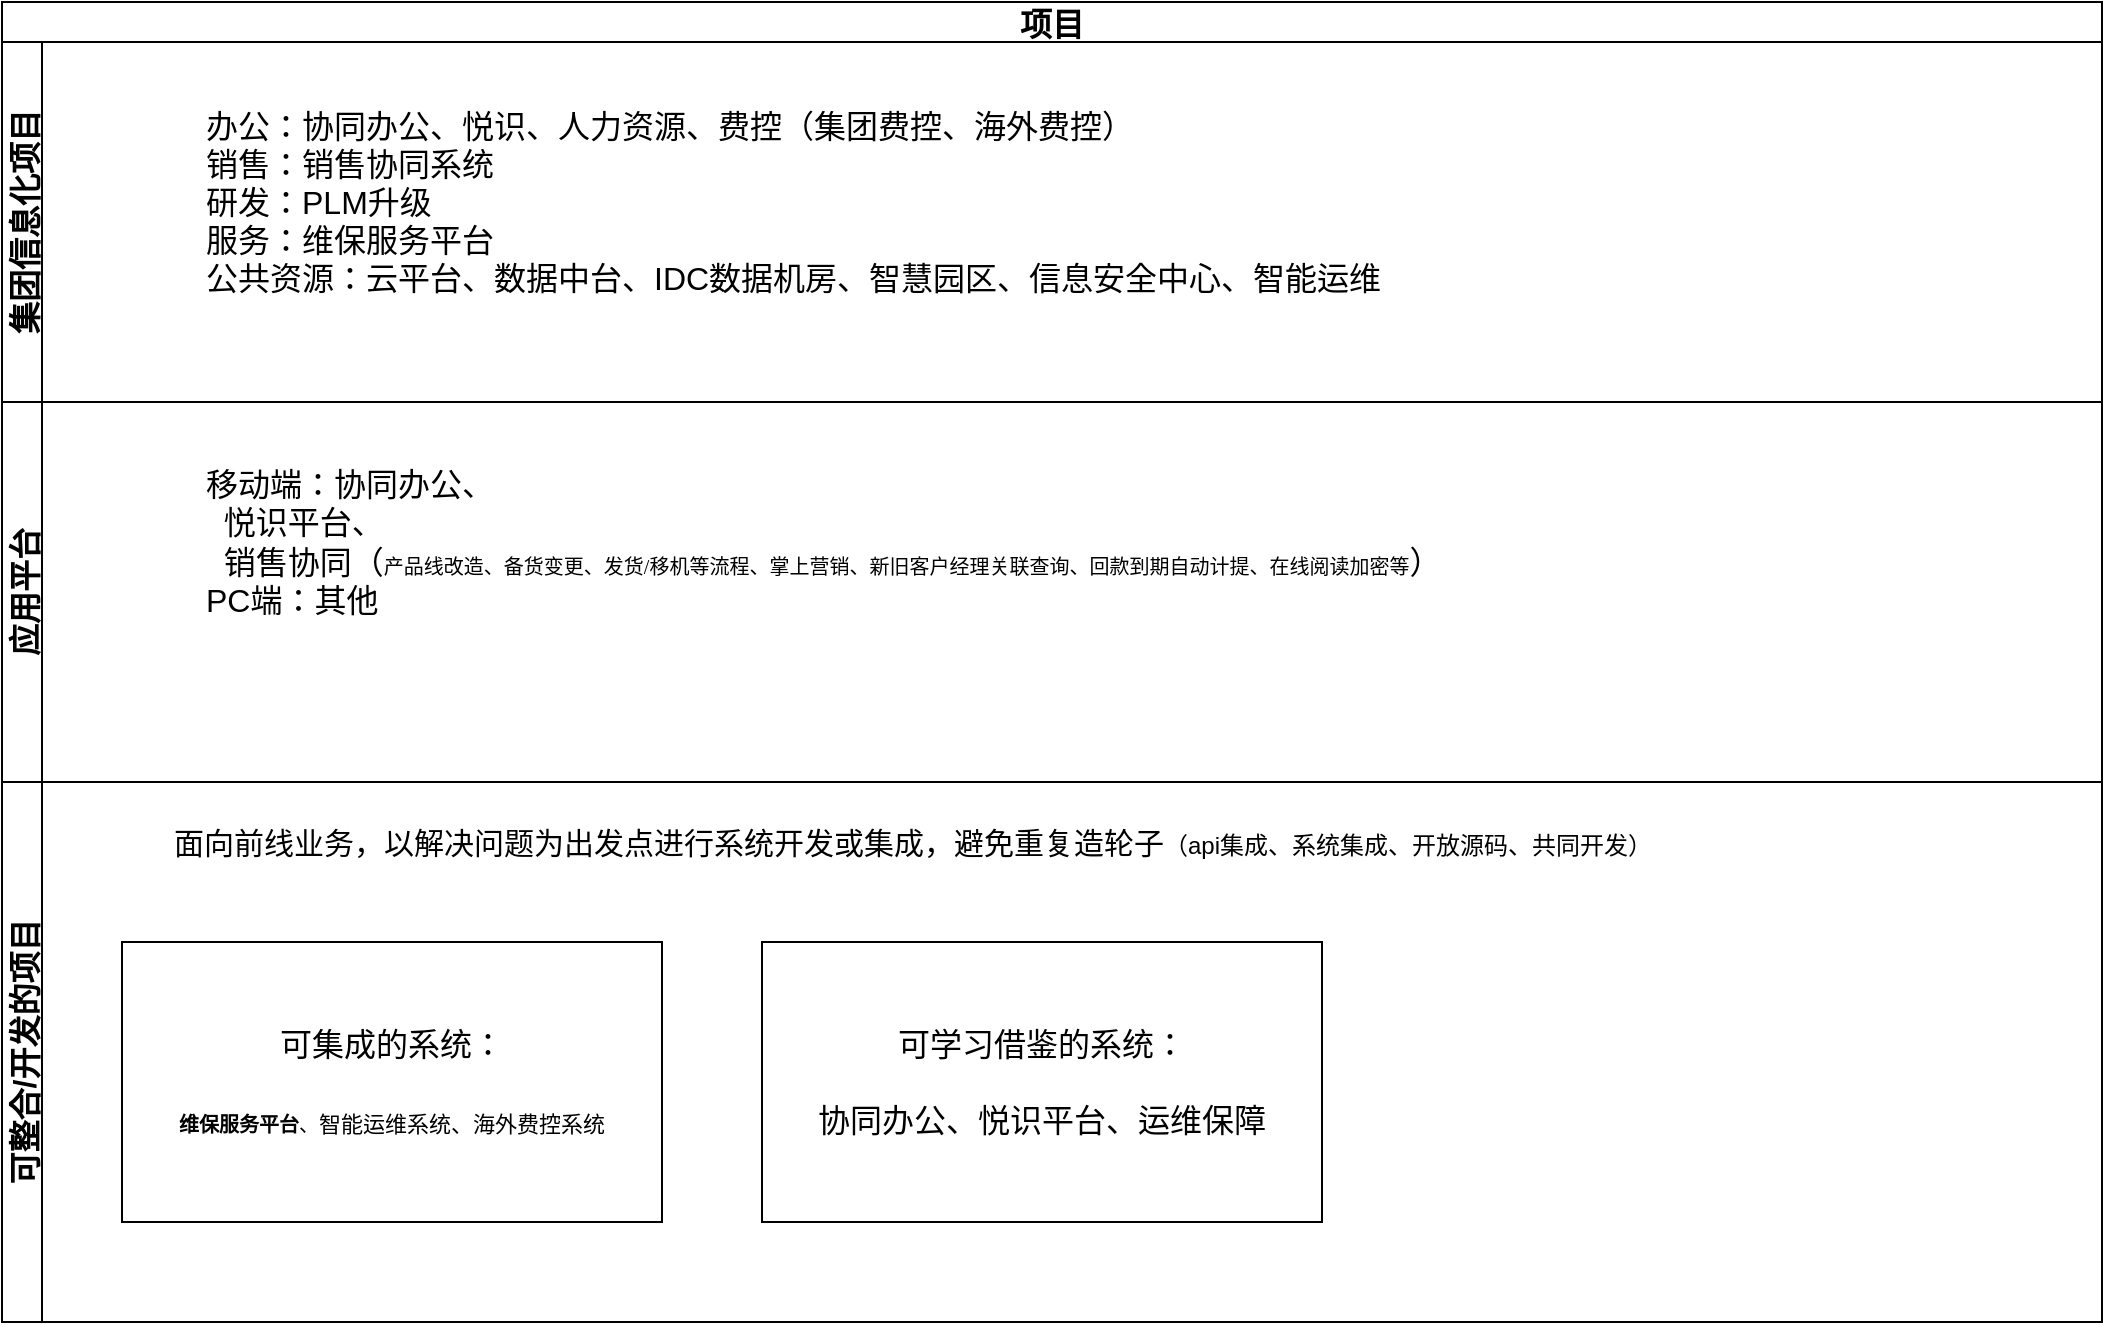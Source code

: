 <mxfile version="16.1.0" type="github" pages="3">
  <diagram id="ovlF77_hRMfbSDNI52pf" name="项目总览">
    <mxGraphModel dx="946" dy="623" grid="1" gridSize="10" guides="1" tooltips="1" connect="1" arrows="1" fold="1" page="1" pageScale="1" pageWidth="827" pageHeight="1169" math="0" shadow="0">
      <root>
        <mxCell id="0" />
        <mxCell id="1" parent="0" />
        <mxCell id="uWVjtR3cfbaLWsZWV4nT-2" value="项目" style="swimlane;childLayout=stackLayout;resizeParent=1;resizeParentMax=0;horizontal=1;startSize=20;horizontalStack=0;fontSize=16;" vertex="1" parent="1">
          <mxGeometry x="20" y="110" width="1050" height="660" as="geometry" />
        </mxCell>
        <mxCell id="uWVjtR3cfbaLWsZWV4nT-3" value="集团信息化项目" style="swimlane;startSize=20;horizontal=0;fontSize=16;" vertex="1" parent="uWVjtR3cfbaLWsZWV4nT-2">
          <mxGeometry y="20" width="1050" height="180" as="geometry" />
        </mxCell>
        <mxCell id="uWVjtR3cfbaLWsZWV4nT-6" value="&lt;span&gt;办公：协同办公、悦识、人力资源、费控（集团费控、海外费控）&lt;br&gt;销售：销售协同系统&lt;br&gt;研发：PLM升级&lt;br&gt;服务：维保服务平台&lt;br&gt;公共资源：云平台、数据中台、IDC数据机房、智慧园区、信息安全中心、智能运维&lt;/span&gt;" style="text;html=1;align=left;verticalAlign=middle;resizable=0;points=[];autosize=1;strokeColor=none;fillColor=none;fontSize=16;" vertex="1" parent="uWVjtR3cfbaLWsZWV4nT-3">
          <mxGeometry x="100" y="30" width="600" height="100" as="geometry" />
        </mxCell>
        <mxCell id="uWVjtR3cfbaLWsZWV4nT-4" value="应用平台" style="swimlane;startSize=20;horizontal=0;fontSize=16;" vertex="1" parent="uWVjtR3cfbaLWsZWV4nT-2">
          <mxGeometry y="200" width="1050" height="190" as="geometry" />
        </mxCell>
        <mxCell id="uWVjtR3cfbaLWsZWV4nT-7" value="移动端：协同办公、&lt;br&gt;&lt;span style=&quot;white-space: pre&quot;&gt;	&lt;/span&gt;&lt;span style=&quot;white-space: pre&quot;&gt;	&lt;/span&gt;悦识平台、&lt;br&gt;&lt;span style=&quot;white-space: pre&quot;&gt;	&lt;/span&gt;&lt;span style=&quot;white-space: pre&quot;&gt;	&lt;/span&gt;销售协同（&lt;span class=&quot;s1&quot; style=&quot;font-family: &amp;#34;songti sc&amp;#34; ; font-size: 10px&quot;&gt;产品线改造、备货变更、发货&lt;/span&gt;&lt;span class=&quot;s2&quot; style=&quot;font-size: 10px ; font-stretch: normal ; line-height: normal ; font-family: &amp;#34;times&amp;#34;&quot;&gt;/&lt;/span&gt;&lt;span class=&quot;s1&quot; style=&quot;font-family: &amp;#34;songti sc&amp;#34; ; font-size: 10px&quot;&gt;移机等流程、掌上营销、新旧客户经理关联查询、回款到期自动计提、在线阅读加密等&lt;/span&gt;&lt;span&gt;）&lt;/span&gt;&lt;br&gt;PC端：其他" style="text;html=1;align=left;verticalAlign=middle;resizable=0;points=[];autosize=1;strokeColor=none;fillColor=none;fontSize=16;" vertex="1" parent="uWVjtR3cfbaLWsZWV4nT-4">
          <mxGeometry x="100" y="30" width="800" height="80" as="geometry" />
        </mxCell>
        <mxCell id="uWVjtR3cfbaLWsZWV4nT-5" value="可整合/开发的项目" style="swimlane;startSize=20;horizontal=0;fontSize=16;" vertex="1" parent="uWVjtR3cfbaLWsZWV4nT-2">
          <mxGeometry y="390" width="1050" height="270" as="geometry" />
        </mxCell>
        <mxCell id="uWVjtR3cfbaLWsZWV4nT-8" value="可集成的系统：&lt;br&gt;&lt;br&gt;&lt;div style=&quot;text-align: left&quot;&gt;&lt;span style=&quot;font-family: &amp;#34;songti sc&amp;#34; ; font-size: 10px ; text-align: center&quot;&gt;&lt;b&gt;维保服务平台&lt;/b&gt;、&lt;/span&gt;&lt;font style=&quot;font-size: 11px&quot;&gt;智能运维系统、海外费控系统&lt;/font&gt;&lt;/div&gt;" style="whiteSpace=wrap;html=1;fontSize=16;" vertex="1" parent="uWVjtR3cfbaLWsZWV4nT-5">
          <mxGeometry x="60" y="80" width="270" height="140" as="geometry" />
        </mxCell>
        <mxCell id="uWVjtR3cfbaLWsZWV4nT-9" value="可学习借鉴的系统：&lt;br&gt;&lt;br&gt;协同办公、悦识平台、运维保障" style="whiteSpace=wrap;html=1;fontSize=16;" vertex="1" parent="uWVjtR3cfbaLWsZWV4nT-5">
          <mxGeometry x="380" y="80" width="280" height="140" as="geometry" />
        </mxCell>
        <mxCell id="uWVjtR3cfbaLWsZWV4nT-10" value="&lt;font style=&quot;font-size: 15px&quot;&gt;面向前线业务，以解决问题为出发点进行系统开发或集成，避免重复造轮子&lt;/font&gt;&lt;font style=&quot;font-size: 12px&quot;&gt;（api集成、系统集成、开放源码、共同开发）&lt;/font&gt;" style="text;html=1;align=center;verticalAlign=middle;resizable=0;points=[];autosize=1;strokeColor=none;fillColor=none;fontSize=11;" vertex="1" parent="uWVjtR3cfbaLWsZWV4nT-5">
          <mxGeometry x="80" y="20" width="750" height="20" as="geometry" />
        </mxCell>
      </root>
    </mxGraphModel>
  </diagram>
  <diagram id="QKRB9EGg9Ny-S-Dyz9jg" name="系统架构">
    <mxGraphModel dx="946" dy="623" grid="1" gridSize="10" guides="1" tooltips="1" connect="1" arrows="1" fold="1" page="1" pageScale="1" pageWidth="827" pageHeight="1169" math="0" shadow="0">
      <root>
        <mxCell id="ckFCh61NBwqi2HQQJoEM-0" />
        <mxCell id="ckFCh61NBwqi2HQQJoEM-1" parent="ckFCh61NBwqi2HQQJoEM-0" />
        <mxCell id="ckFCh61NBwqi2HQQJoEM-2" value="海外IT系统建设" style="swimlane;childLayout=stackLayout;resizeParent=1;resizeParentMax=0;horizontal=1;startSize=20;horizontalStack=0;rounded=1;shadow=0;glass=0;sketch=0;fontSize=13;fillColor=default;gradientColor=none;" vertex="1" parent="ckFCh61NBwqi2HQQJoEM-1">
          <mxGeometry x="40" y="40" width="700" height="380" as="geometry" />
        </mxCell>
        <mxCell id="ckFCh61NBwqi2HQQJoEM-3" value="一线服务层" style="swimlane;startSize=20;horizontal=0;rounded=1;shadow=0;glass=0;sketch=0;fontSize=13;fillColor=default;gradientColor=none;" vertex="1" parent="ckFCh61NBwqi2HQQJoEM-2">
          <mxGeometry y="20" width="700" height="120" as="geometry" />
        </mxCell>
        <mxCell id="heKzq47KkLRzWTV1FwB8-0" value="iService平台支持" style="rounded=1;whiteSpace=wrap;html=1;shadow=0;glass=0;sketch=0;fontSize=12;fillColor=default;gradientColor=none;" vertex="1" parent="ckFCh61NBwqi2HQQJoEM-3">
          <mxGeometry x="40" y="29" width="200" height="60" as="geometry" />
        </mxCell>
        <mxCell id="heKzq47KkLRzWTV1FwB8-1" value="&lt;font style=&quot;font-size: 13px&quot;&gt;技术服务支持&lt;/font&gt;" style="rounded=1;whiteSpace=wrap;html=1;shadow=0;glass=0;sketch=0;fontSize=17;fillColor=default;gradientColor=none;" vertex="1" parent="ckFCh61NBwqi2HQQJoEM-3">
          <mxGeometry x="270" y="29" width="230" height="60" as="geometry" />
        </mxCell>
        <mxCell id="heKzq47KkLRzWTV1FwB8-2" value="&lt;span style=&quot;font-size: 13px&quot;&gt;培训支持&lt;/span&gt;" style="rounded=1;whiteSpace=wrap;html=1;shadow=0;glass=0;sketch=0;fontSize=17;fillColor=default;gradientColor=none;" vertex="1" parent="ckFCh61NBwqi2HQQJoEM-3">
          <mxGeometry x="530" y="29" width="150" height="60" as="geometry" />
        </mxCell>
        <mxCell id="ckFCh61NBwqi2HQQJoEM-4" value="内部管理层" style="swimlane;startSize=20;horizontal=0;rounded=1;shadow=0;glass=0;sketch=0;fontSize=13;fillColor=default;gradientColor=none;" vertex="1" parent="ckFCh61NBwqi2HQQJoEM-2">
          <mxGeometry y="140" width="700" height="120" as="geometry">
            <mxRectangle y="140" width="700" height="20" as="alternateBounds" />
          </mxGeometry>
        </mxCell>
        <mxCell id="7Zp8z2BQOZKhBmL0WQk0-0" value="人力资源" style="rounded=1;whiteSpace=wrap;html=1;shadow=0;glass=0;sketch=0;fontSize=12;fillColor=default;gradientColor=none;" vertex="1" parent="ckFCh61NBwqi2HQQJoEM-4">
          <mxGeometry x="50" y="30" width="130" height="60" as="geometry" />
        </mxCell>
        <mxCell id="7Zp8z2BQOZKhBmL0WQk0-1" value="oa办公" style="rounded=1;whiteSpace=wrap;html=1;shadow=0;glass=0;sketch=0;fontSize=12;fillColor=default;gradientColor=none;" vertex="1" parent="ckFCh61NBwqi2HQQJoEM-4">
          <mxGeometry x="230" y="30" width="120" height="60" as="geometry" />
        </mxCell>
        <mxCell id="7Zp8z2BQOZKhBmL0WQk0-2" value="订单系统" style="rounded=1;whiteSpace=wrap;html=1;shadow=0;glass=0;sketch=0;fontSize=12;fillColor=default;gradientColor=none;" vertex="1" parent="ckFCh61NBwqi2HQQJoEM-4">
          <mxGeometry x="400" y="30" width="120" height="60" as="geometry" />
        </mxCell>
        <mxCell id="7Zp8z2BQOZKhBmL0WQk0-3" value="crm系统" style="rounded=1;whiteSpace=wrap;html=1;shadow=0;glass=0;sketch=0;fontSize=12;fillColor=default;gradientColor=none;" vertex="1" parent="ckFCh61NBwqi2HQQJoEM-4">
          <mxGeometry x="560" y="30" width="120" height="60" as="geometry" />
        </mxCell>
        <mxCell id="ckFCh61NBwqi2HQQJoEM-5" value="基础数据层" style="swimlane;startSize=20;horizontal=0;rounded=1;shadow=0;glass=0;sketch=0;fontSize=13;fillColor=default;gradientColor=none;" vertex="1" parent="ckFCh61NBwqi2HQQJoEM-2">
          <mxGeometry y="260" width="700" height="120" as="geometry" />
        </mxCell>
        <mxCell id="C7Ti3xvhIzEt3Pyi9ZZ5-0" value="产品生产数据" style="rounded=1;whiteSpace=wrap;html=1;shadow=0;glass=0;sketch=0;fontSize=13;fillColor=default;gradientColor=none;" vertex="1" parent="ckFCh61NBwqi2HQQJoEM-5">
          <mxGeometry x="60" y="30" width="160" height="60" as="geometry" />
        </mxCell>
        <mxCell id="C7Ti3xvhIzEt3Pyi9ZZ5-1" value="仓库数据" style="rounded=1;whiteSpace=wrap;html=1;shadow=0;glass=0;sketch=0;fontSize=13;fillColor=default;gradientColor=none;" vertex="1" parent="ckFCh61NBwqi2HQQJoEM-5">
          <mxGeometry x="250" y="30" width="160" height="60" as="geometry" />
        </mxCell>
        <mxCell id="C7Ti3xvhIzEt3Pyi9ZZ5-2" value="订单/物流数据" style="rounded=1;whiteSpace=wrap;html=1;shadow=0;glass=0;sketch=0;fontSize=13;fillColor=default;gradientColor=none;" vertex="1" parent="ckFCh61NBwqi2HQQJoEM-5">
          <mxGeometry x="440" y="30" width="200" height="60" as="geometry" />
        </mxCell>
      </root>
    </mxGraphModel>
  </diagram>
  <diagram id="FxZSpzqABUZCQc6FW3oO" name="重点建设">
    <mxGraphModel dx="946" dy="623" grid="1" gridSize="10" guides="1" tooltips="1" connect="1" arrows="1" fold="1" page="1" pageScale="1" pageWidth="827" pageHeight="1169" math="0" shadow="0">
      <root>
        <mxCell id="lXeYebORZtfWaCxIDUDb-0" />
        <mxCell id="lXeYebORZtfWaCxIDUDb-1" parent="lXeYebORZtfWaCxIDUDb-0" />
      </root>
    </mxGraphModel>
  </diagram>
</mxfile>
